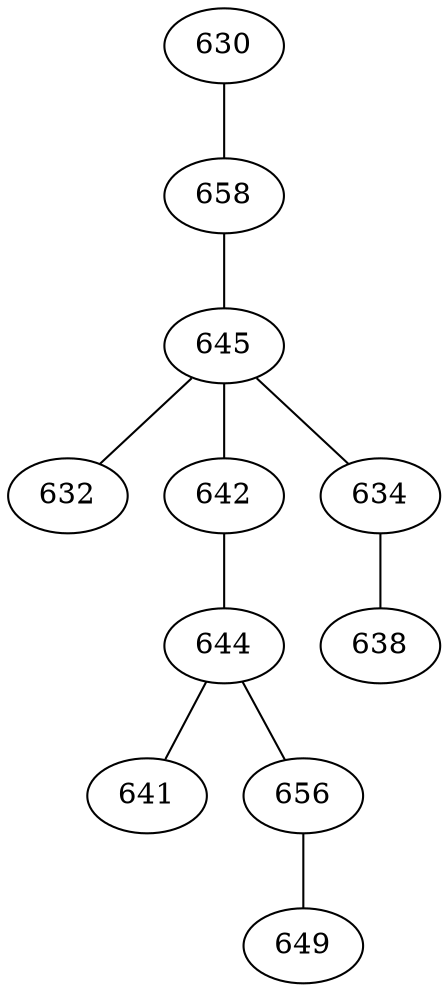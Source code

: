 graph {
    630 []
    658 []
    645 []
    632 []
    642 []
    634 []
    644 []
    638 []
    641 []
    656 []
    649 []
    630 -- 658
    658 -- 645
    645 -- 632
    645 -- 642
    645 -- 634
    642 -- 644
    634 -- 638
    644 -- 641
    644 -- 656
    656 -- 649
}
